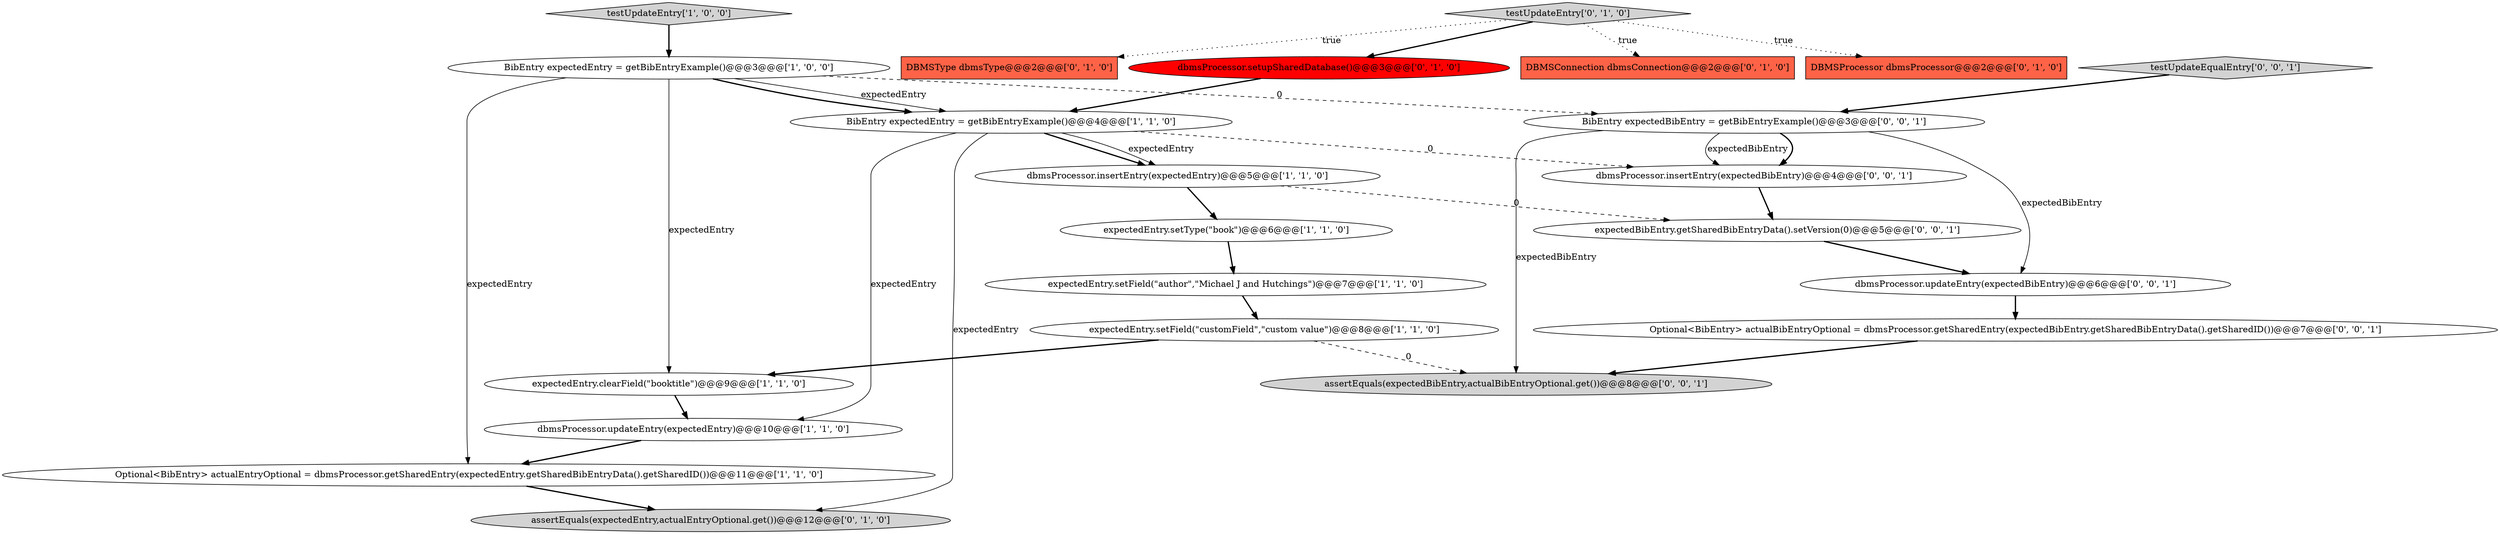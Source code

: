 digraph {
17 [style = filled, label = "BibEntry expectedBibEntry = getBibEntryExample()@@@3@@@['0', '0', '1']", fillcolor = white, shape = ellipse image = "AAA0AAABBB3BBB"];
4 [style = filled, label = "dbmsProcessor.insertEntry(expectedEntry)@@@5@@@['1', '1', '0']", fillcolor = white, shape = ellipse image = "AAA0AAABBB1BBB"];
2 [style = filled, label = "dbmsProcessor.updateEntry(expectedEntry)@@@10@@@['1', '1', '0']", fillcolor = white, shape = ellipse image = "AAA0AAABBB1BBB"];
20 [style = filled, label = "Optional<BibEntry> actualBibEntryOptional = dbmsProcessor.getSharedEntry(expectedBibEntry.getSharedBibEntryData().getSharedID())@@@7@@@['0', '0', '1']", fillcolor = white, shape = ellipse image = "AAA0AAABBB3BBB"];
21 [style = filled, label = "expectedBibEntry.getSharedBibEntryData().setVersion(0)@@@5@@@['0', '0', '1']", fillcolor = white, shape = ellipse image = "AAA0AAABBB3BBB"];
5 [style = filled, label = "expectedEntry.setType(\"book\")@@@6@@@['1', '1', '0']", fillcolor = white, shape = ellipse image = "AAA0AAABBB1BBB"];
16 [style = filled, label = "assertEquals(expectedBibEntry,actualBibEntryOptional.get())@@@8@@@['0', '0', '1']", fillcolor = lightgray, shape = ellipse image = "AAA0AAABBB3BBB"];
11 [style = filled, label = "testUpdateEntry['0', '1', '0']", fillcolor = lightgray, shape = diamond image = "AAA0AAABBB2BBB"];
6 [style = filled, label = "testUpdateEntry['1', '0', '0']", fillcolor = lightgray, shape = diamond image = "AAA0AAABBB1BBB"];
13 [style = filled, label = "dbmsProcessor.setupSharedDatabase()@@@3@@@['0', '1', '0']", fillcolor = red, shape = ellipse image = "AAA1AAABBB2BBB"];
8 [style = filled, label = "expectedEntry.clearField(\"booktitle\")@@@9@@@['1', '1', '0']", fillcolor = white, shape = ellipse image = "AAA0AAABBB1BBB"];
14 [style = filled, label = "DBMSConnection dbmsConnection@@@2@@@['0', '1', '0']", fillcolor = tomato, shape = box image = "AAA1AAABBB2BBB"];
0 [style = filled, label = "BibEntry expectedEntry = getBibEntryExample()@@@4@@@['1', '1', '0']", fillcolor = white, shape = ellipse image = "AAA0AAABBB1BBB"];
10 [style = filled, label = "DBMSProcessor dbmsProcessor@@@2@@@['0', '1', '0']", fillcolor = tomato, shape = box image = "AAA0AAABBB2BBB"];
18 [style = filled, label = "testUpdateEqualEntry['0', '0', '1']", fillcolor = lightgray, shape = diamond image = "AAA0AAABBB3BBB"];
1 [style = filled, label = "expectedEntry.setField(\"customField\",\"custom value\")@@@8@@@['1', '1', '0']", fillcolor = white, shape = ellipse image = "AAA0AAABBB1BBB"];
22 [style = filled, label = "dbmsProcessor.updateEntry(expectedBibEntry)@@@6@@@['0', '0', '1']", fillcolor = white, shape = ellipse image = "AAA0AAABBB3BBB"];
19 [style = filled, label = "dbmsProcessor.insertEntry(expectedBibEntry)@@@4@@@['0', '0', '1']", fillcolor = white, shape = ellipse image = "AAA0AAABBB3BBB"];
7 [style = filled, label = "Optional<BibEntry> actualEntryOptional = dbmsProcessor.getSharedEntry(expectedEntry.getSharedBibEntryData().getSharedID())@@@11@@@['1', '1', '0']", fillcolor = white, shape = ellipse image = "AAA0AAABBB1BBB"];
3 [style = filled, label = "BibEntry expectedEntry = getBibEntryExample()@@@3@@@['1', '0', '0']", fillcolor = white, shape = ellipse image = "AAA0AAABBB1BBB"];
9 [style = filled, label = "expectedEntry.setField(\"author\",\"Michael J and Hutchings\")@@@7@@@['1', '1', '0']", fillcolor = white, shape = ellipse image = "AAA0AAABBB1BBB"];
12 [style = filled, label = "DBMSType dbmsType@@@2@@@['0', '1', '0']", fillcolor = tomato, shape = box image = "AAA0AAABBB2BBB"];
15 [style = filled, label = "assertEquals(expectedEntry,actualEntryOptional.get())@@@12@@@['0', '1', '0']", fillcolor = lightgray, shape = ellipse image = "AAA0AAABBB2BBB"];
6->3 [style = bold, label=""];
3->17 [style = dashed, label="0"];
1->8 [style = bold, label=""];
5->9 [style = bold, label=""];
11->10 [style = dotted, label="true"];
0->19 [style = dashed, label="0"];
3->0 [style = solid, label="expectedEntry"];
3->7 [style = solid, label="expectedEntry"];
11->12 [style = dotted, label="true"];
11->14 [style = dotted, label="true"];
18->17 [style = bold, label=""];
0->15 [style = solid, label="expectedEntry"];
4->21 [style = dashed, label="0"];
17->19 [style = bold, label=""];
3->0 [style = bold, label=""];
0->2 [style = solid, label="expectedEntry"];
3->8 [style = solid, label="expectedEntry"];
20->16 [style = bold, label=""];
8->2 [style = bold, label=""];
22->20 [style = bold, label=""];
0->4 [style = bold, label=""];
21->22 [style = bold, label=""];
1->16 [style = dashed, label="0"];
11->13 [style = bold, label=""];
17->16 [style = solid, label="expectedBibEntry"];
17->19 [style = solid, label="expectedBibEntry"];
7->15 [style = bold, label=""];
2->7 [style = bold, label=""];
17->22 [style = solid, label="expectedBibEntry"];
9->1 [style = bold, label=""];
4->5 [style = bold, label=""];
0->4 [style = solid, label="expectedEntry"];
13->0 [style = bold, label=""];
19->21 [style = bold, label=""];
}
